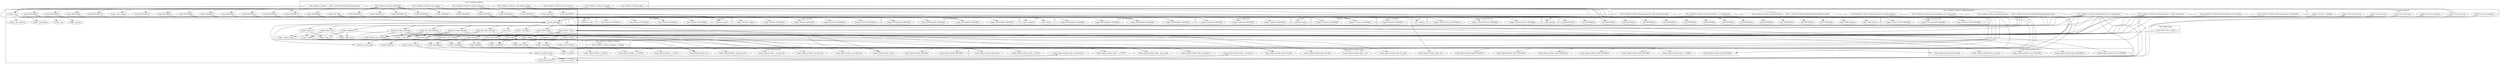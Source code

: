 digraph {
graph [overlap=false]
subgraph cluster_Text_Tradition_Collation {
	label="Text::Tradition::Collation";
	"Text::Tradition::Collation::add_reading";
	"Text::Tradition::Collation::BEGIN@6";
	"Text::Tradition::Collation::paths";
	"Text::Tradition::Collation::path_witnesses";
	"Text::Tradition::Collation::reading_witnesses";
	"Text::Tradition::Collation::add_path";
	"Text::Tradition::Collation::__ANON__[lib/Text/Tradition/Collation.pm:20]";
	"Text::Tradition::Collation::_find_linked_reading";
}
subgraph cluster_Graph_AdjacencyMap_Heavy {
	label="Graph::AdjacencyMap::Heavy";
	"Graph::AdjacencyMap::Heavy::set_path";
	"Graph::AdjacencyMap::Heavy::paths";
	"Graph::AdjacencyMap::Heavy::BEGIN@7";
	"Graph::AdjacencyMap::Heavy::BEGIN@13";
	"Graph::AdjacencyMap::Heavy::BEGIN@12";
}
subgraph cluster_utf8 {
	label="utf8";
	"utf8::upgrade";
}
subgraph cluster_Text_Tradition_Collation_RelationshipStore {
	label="Text::Tradition::Collation::RelationshipStore";
	"Text::Tradition::Collation::RelationshipStore::test_equivalence";
	"Text::Tradition::Collation::RelationshipStore::related_readings";
	"Text::Tradition::Collation::RelationshipStore::_make_equivalence";
	"Text::Tradition::Collation::RelationshipStore::relationships";
	"Text::Tradition::Collation::RelationshipStore::__ANON__[lib/Text/Tradition/Collation/RelationshipStore.pm:80]";
	"Text::Tradition::Collation::RelationshipStore::get_relationship";
	"Text::Tradition::Collation::RelationshipStore::add_equivalence_edge";
	"Text::Tradition::Collation::RelationshipStore::__ANON__[lib/Text/Tradition/Collation/RelationshipStore.pm:99]";
	"Text::Tradition::Collation::RelationshipStore::_set_relationship";
	"Text::Tradition::Collation::RelationshipStore::add_reading";
}
subgraph cluster_Graph_SPTHeapElem {
	label="Graph::SPTHeapElem";
	"Graph::SPTHeapElem::BEGIN@3";
	"Graph::SPTHeapElem::BEGIN@5";
	"Graph::SPTHeapElem::BEGIN@7";
	"Graph::SPTHeapElem::BEGIN@4";
}
subgraph cluster_Class_MOP_Class_ {
	label="Class::MOP::Class:";
	"Class::MOP::Class:::around";
}
subgraph cluster_XSLoader {
	label="XSLoader";
	"XSLoader::load";
}
subgraph cluster_Data_Dumper {
	label="Data::Dumper";
	"Data::Dumper::BEGIN@22";
	"Data::Dumper::BEGIN@16";
	"Data::Dumper::BEGIN@683";
	"Data::Dumper::BEGIN@20";
}
subgraph cluster_Graph_Traversal_DFS {
	label="Graph::Traversal::DFS";
	"Graph::Traversal::DFS::BEGIN@6";
	"Graph::Traversal::DFS::BEGIN@5";
	"Graph::Traversal::DFS::BEGIN@3";
}
subgraph cluster_Heap071_Fibonacci {
	label="Heap071::Fibonacci";
	"Heap071::Fibonacci::BEGIN@3";
	"Heap071::Fibonacci::BEGIN@4";
}
subgraph cluster_Graph_AdjacencyMap {
	label="Graph::AdjacencyMap";
	"Graph::AdjacencyMap::_get_path_attrs";
	"Graph::AdjacencyMap::_get_path_attr";
	"Graph::AdjacencyMap::_is_UNORD";
	"Graph::AdjacencyMap::BEGIN@3";
	"Graph::AdjacencyMap::_has_path_attr";
	"Graph::AdjacencyMap::_is_COUNT";
	"Graph::AdjacencyMap::_del_id";
	"Graph::AdjacencyMap::_set_path_attr";
	"Graph::AdjacencyMap::_is_MULTI";
	"Graph::AdjacencyMap::BEGIN@6";
	"Graph::AdjacencyMap::_ids";
}
subgraph cluster_Graph_Attribute {
	label="Graph::Attribute";
	"Graph::Attribute::BEGIN@24";
	"Graph::Attribute::import";
	"Graph::Attribute::BEGIN@14";
	"Graph::Attribute::BEGIN@49";
	"Graph::Attribute::BEGIN@3";
}
subgraph cluster_Graph_TransitiveClosure {
	label="Graph::TransitiveClosure";
	"Graph::TransitiveClosure::BEGIN@3";
	"Graph::TransitiveClosure::BEGIN@9";
	"Graph::TransitiveClosure::BEGIN@10";
}
subgraph cluster_Exporter {
	label="Exporter";
	"Exporter::import";
}
subgraph cluster_Safe {
	label="Safe";
	"Safe::BEGIN@29";
	"Safe::BEGIN@28";
	"Safe::CORE:match";
	"Safe::CORE:regcomp";
	"Safe::CORE:pack";
	"Safe::BEGIN@36";
	"Safe::BEGIN@344";
	"Safe::BEGIN@46";
	"Safe::BEGIN@30";
	"Safe::BEGIN@3";
	"Safe::BEGIN@4";
	"Safe::BEGIN@34";
	"Safe::BEGIN@337";
	"Safe::BEGIN@191";
	"Safe::BEGIN@35";
	"Safe::BEGIN@285";
}
subgraph cluster_Text_Tradition_Collation_Reading {
	label="Text::Tradition::Collation::Reading";
	"Text::Tradition::Collation::Reading::_stringify";
}
subgraph cluster_Graph {
	label="Graph";
	"Graph::add_vertex";
	"Graph::_opt_get";
	"Graph::_edges";
	"Graph::BEGIN@28";
	"Graph::get_edge_attribute";
	"Graph::_edges_id_path";
	"Graph::BEGIN@86";
	"Graph::stringify";
	"Graph::edges05";
	"Graph::_add_edge";
	"Graph::set_edge_attribute";
	"Graph::has_edge";
	"Graph::BEGIN@35";
	"Graph::BEGIN@2155";
	"Graph::BEGIN@178";
	"Graph::_edges_at";
	"Graph::_next_random";
	"Graph::_vertex_ids";
	"Graph::is_isolated_vertex";
	"Graph::BEGIN@34";
	"Graph::vertices05";
	"Graph::BEGIN@36";
	"Graph::edges";
	"Graph::expect_non_multiedged";
	"Graph::BEGIN@116";
	"Graph::add_edges";
	"Graph::neighbours";
	"Graph::BEGIN@39";
	"Graph::predecessors";
	"Graph::has_a_cycle";
	"Graph::multivertexed";
	"Graph::multiedged";
	"Graph::isolated_vertices";
	"Graph::BEGIN@38";
	"Graph::BEGIN@31";
	"Graph::BEGIN@30";
	"Graph::add_edge";
	"Graph::BEGIN@55";
	"Graph::new";
	"Graph::BEGIN@15";
	"Graph::get_edge_attributes";
	"Graph::BEGIN@32";
	"Graph::BEGIN@40";
	"Graph::is_compat02";
	"Graph::edges_from";
	"Graph::expect_non_unionfind";
	"Graph::countvertexed";
	"Graph::has_edge_attribute";
	"Graph::BEGIN@42";
	"Graph::_opt_unknown";
	"Graph::eq";
	"Graph::edges_to";
	"Graph::BEGIN@33";
	"Graph::vertices";
	"Graph::successors";
	"Graph::countedged";
	"Graph::BEGIN@3";
	"Graph::omniedged";
	"Graph::BEGIN@13";
	"Graph::delete_vertex";
	"Graph::directed";
	"Graph::_edges_from";
	"Graph::_get_options";
	"Graph::BEGIN@29";
	"Graph::BEGIN@1733";
	"Graph::_opt";
	"Graph::CORE:sort";
	"Graph::BEGIN@5";
	"Graph::has_union_find";
	"Graph::_edges_to";
	"Graph::delete_edge";
}
subgraph cluster_Graph_Traversal {
	label="Graph::Traversal";
	"Graph::Traversal::next";
	"Graph::Traversal::configure";
	"Graph::Traversal::postorder";
	"Graph::Traversal::get_state";
	"Graph::Traversal::new";
	"Graph::Traversal::_callbacks";
	"Graph::Traversal::reset";
}
subgraph cluster_overload {
	label="overload";
	"overload::import";
}
subgraph cluster_vars {
	label="vars";
	"vars::import";
}
subgraph cluster_Graph_MSTHeapElem {
	label="Graph::MSTHeapElem";
	"Graph::MSTHeapElem::BEGIN@4";
	"Graph::MSTHeapElem::BEGIN@5";
	"Graph::MSTHeapElem::BEGIN@3";
	"Graph::MSTHeapElem::BEGIN@7";
}
subgraph cluster_strict {
	label="strict";
	"strict::unimport";
	"strict::import";
}
subgraph cluster_Graph_UnionFind {
	label="Graph::UnionFind";
	"Graph::UnionFind::BEGIN@3";
}
subgraph cluster_Graph_AdjacencyMap_Light {
	label="Graph::AdjacencyMap::Light";
	"Graph::AdjacencyMap::Light::_get_id_path";
	"Graph::AdjacencyMap::Light::_is_HYPER";
	"Graph::AdjacencyMap::Light::_get_path_id";
	"Graph::AdjacencyMap::Light::__attr";
	"Graph::AdjacencyMap::Light::BEGIN@14";
	"Graph::AdjacencyMap::Light::BEGIN@7";
	"Graph::AdjacencyMap::Light::set_path";
	"Graph::AdjacencyMap::Light::has_path";
	"Graph::AdjacencyMap::Light::_is_COUNT";
	"Graph::AdjacencyMap::Light::BEGIN@15";
	"Graph::AdjacencyMap::Light::_is_MULTI";
	"Graph::AdjacencyMap::Light::BEGIN@10";
	"Graph::AdjacencyMap::Light::_predecessors";
	"Graph::AdjacencyMap::Light::BEGIN@12";
	"Graph::AdjacencyMap::Light::_new";
	"Graph::AdjacencyMap::Light::del_path";
	"Graph::AdjacencyMap::Light::_successors";
	"Graph::AdjacencyMap::Light::BEGIN@9";
	"Graph::AdjacencyMap::Light::paths";
}
subgraph cluster_Graph_Undirected {
	label="Graph::Undirected";
	"Graph::Undirected::BEGIN@3";
	"Graph::Undirected::BEGIN@5";
	"Graph::Undirected::BEGIN@4";
}
"Graph::BEGIN@28" -> "Graph::AdjacencyMap::Heavy::BEGIN@7";
"Graph::BEGIN@42" -> "Safe::BEGIN@30";
"Graph::edges" -> "Graph::edges05";
"Graph::stringify" -> "Graph::edges05";
"Graph::BEGIN@42" -> "Safe::BEGIN@3";
"Text::Tradition::Collation::BEGIN@6" -> "Graph::BEGIN@38";
"Text::Tradition::Collation::RelationshipStore::test_equivalence" -> "Graph::delete_vertex";
"Text::Tradition::Collation::RelationshipStore::_make_equivalence" -> "Graph::delete_vertex";
"Graph::edges_from" -> "Graph::_edges_from";
"Graph::neighbours" -> "Graph::_edges_from";
"Text::Tradition::Collation::BEGIN@6" -> "Graph::BEGIN@5";
"Graph::BEGIN@33" -> "Graph::Traversal::DFS::BEGIN@5";
"Graph::Traversal::next" -> "Graph::_next_random";
"Graph::countedged" -> "Graph::AdjacencyMap::_is_COUNT";
"Graph::BEGIN@116" -> "overload::import";
"Text::Tradition::Collation::BEGIN@6" -> "Graph::BEGIN@31";
"Text::Tradition::Collation::BEGIN@6" -> "Graph::BEGIN@32";
"Graph::delete_edge" -> "Graph::expect_non_unionfind";
"Graph::delete_vertex" -> "Graph::expect_non_unionfind";
"Graph::BEGIN@42" -> "Safe::BEGIN@35";
"Graph::BEGIN@42" -> "Safe::CORE:pack";
"Graph::delete_vertex" -> "Graph::AdjacencyMap::Light::has_path";
"Text::Tradition::Collation::BEGIN@6" -> "Graph::BEGIN@28";
"Graph::vertices05" -> "Graph::AdjacencyMap::Light::_is_HYPER";
"Text::Tradition::Collation::BEGIN@6" -> "Graph::BEGIN@34";
"Graph::BEGIN@42" -> "Safe::BEGIN@285";
"Text::Tradition::Collation::RelationshipStore::get_relationship" -> "Graph::has_edge_attribute";
"Text::Tradition::Collation::_find_linked_reading" -> "Graph::has_edge_attribute";
"Graph::BEGIN@29" -> "Graph::AdjacencyMap::Light::BEGIN@12";
"Graph::has_edge" -> "Graph::CORE:sort";
"Graph::stringify" -> "Graph::CORE:sort";
"Graph::has_a_cycle" -> "Graph::Traversal::new";
"Graph::BEGIN@13" -> "Graph::AdjacencyMap::BEGIN@6";
"Text::Tradition::Collation::BEGIN@6" -> "Graph::BEGIN@178";
"Graph::_edges_id_path" -> "Graph::AdjacencyMap::Light::_get_id_path";
"Graph::edges05" -> "Graph::AdjacencyMap::Light::_get_id_path";
"Graph::neighbours" -> "Graph::AdjacencyMap::Light::_get_id_path";
"Graph::set_edge_attribute" -> "Graph::AdjacencyMap::_set_path_attr";
"Graph::stringify" -> "Graph::isolated_vertices";
"Text::Tradition::Collation::reading_witnesses" -> "Graph::get_edge_attributes";
"Text::Tradition::Collation::path_witnesses" -> "Graph::get_edge_attributes";
"Graph::BEGIN@86" -> "Graph::Attribute::BEGIN@14";
"Graph::Traversal::reset" -> "Graph::directed";
"Graph::BEGIN@28" -> "Graph::AdjacencyMap::Heavy::BEGIN@12";
"Text::Tradition::Collation::BEGIN@6" -> "Graph::BEGIN@1733";
"Graph::BEGIN@42" -> "Safe::BEGIN@191";
"Graph::_edges" -> "Graph::AdjacencyMap::Light::_get_path_id";
"Graph::_edges_at" -> "Graph::AdjacencyMap::Light::_get_path_id";
"Graph::delete_edge" -> "Graph::AdjacencyMap::Light::_get_path_id";
"Graph::add_vertex" -> "Graph::AdjacencyMap::Light::set_path";
"Graph::add_edge" -> "Graph::AdjacencyMap::Light::set_path";
"Graph::BEGIN@32" -> "Graph::TransitiveClosure::BEGIN@9";
"Graph::BEGIN@34" -> "Graph::MSTHeapElem::BEGIN@5";
"Graph::BEGIN@31" -> "Graph::UnionFind::BEGIN@3";
"Graph::add_vertex" -> "Graph::multivertexed";
"Graph::vertices" -> "Graph::multivertexed";
"Graph::BEGIN@36" -> "Graph::Undirected::BEGIN@4";
"Graph::vertices" -> "Graph::countvertexed";
"Graph::BEGIN@33" -> "Graph::Traversal::DFS::BEGIN@3";
"Graph::_edges" -> "Graph::omniedged";
"Graph::has_a_cycle" -> "Graph::omniedged";
"Graph::stringify" -> "Graph::omniedged";
"Graph::multiedged" -> "Graph::AdjacencyMap::Light::_is_MULTI";
"Graph::multivertexed" -> "Graph::AdjacencyMap::Light::_is_MULTI";
"Graph::get_edge_attribute" -> "Graph::_vertex_ids";
"Graph::get_edge_attributes" -> "Graph::_vertex_ids";
"Graph::set_edge_attribute" -> "Graph::_vertex_ids";
"Graph::delete_edge" -> "Graph::_vertex_ids";
"Graph::has_edge_attribute" -> "Graph::_vertex_ids";
"Graph::BEGIN@42" -> "Safe::BEGIN@28";
"Text::Tradition::Collation::BEGIN@6" -> "Graph::BEGIN@40";
"Graph::BEGIN@32" -> "Graph::TransitiveClosure::BEGIN@10";
"Graph::BEGIN@29" -> "Graph::AdjacencyMap::Light::BEGIN@15";
"Graph::BEGIN@3" -> "strict::import";
"Text::Tradition::Collation::add_path" -> "Graph::set_edge_attribute";
"Text::Tradition::Collation::RelationshipStore::_set_relationship" -> "Graph::set_edge_attribute";
"Text::Tradition::Collation::BEGIN@6" -> "Graph::BEGIN@36";
"Graph::BEGIN@42" -> "utf8::upgrade";
"Graph::has_edge_attribute" -> "Graph::AdjacencyMap::_has_path_attr";
"Text::Tradition::Collation::BEGIN@6" -> "Graph::BEGIN@30";
"Graph::BEGIN@28" -> "XSLoader::load";
"Graph::BEGIN@35" -> "Graph::SPTHeapElem::BEGIN@4";
"Graph::BEGIN@34" -> "Graph::MSTHeapElem::BEGIN@7";
"Graph::BEGIN@34" -> "Graph::MSTHeapElem::BEGIN@3";
"Graph::BEGIN@29" -> "Graph::AdjacencyMap::Light::BEGIN@9";
"Graph::add_edge" -> "Graph::AdjacencyMap::Heavy::set_path";
"Text::Tradition::Collation::BEGIN@6" -> "Graph::BEGIN@3";
"Graph::BEGIN@32" -> "Graph::TransitiveClosure::BEGIN@3";
"Graph::BEGIN@86" -> "Graph::Attribute::BEGIN@24";
"Graph::BEGIN@38" -> "Heap071::Fibonacci::BEGIN@4";
"Text::Tradition::Collation::RelationshipStore::test_equivalence" -> "Graph::stringify";
"Graph::eq" -> "Graph::stringify";
"Graph::BEGIN@38" -> "Exporter::import";
"Graph::BEGIN@29" -> "Exporter::import";
"Graph::BEGIN@28" -> "Exporter::import";
"Graph::BEGIN@34" -> "Exporter::import";
"Graph::BEGIN@39" -> "Exporter::import";
"Graph::BEGIN@35" -> "Exporter::import";
"Graph::BEGIN@40" -> "Exporter::import";
"Graph::BEGIN@30" -> "Exporter::import";
"Graph::BEGIN@13" -> "Exporter::import";
"Graph::BEGIN@28" -> "Data::Dumper::BEGIN@16";
"Graph::BEGIN@42" -> "Safe::BEGIN@36";
"Text::Tradition::Collation::BEGIN@6" -> "Graph::BEGIN@33";
"Graph::Traversal::reset" -> "Graph::vertices";
"Graph::BEGIN@28" -> "Data::Dumper::BEGIN@22";
"Graph::BEGIN@178" -> "strict::unimport";
"Graph::BEGIN@13" -> "Graph::AdjacencyMap::BEGIN@3";
"Graph::BEGIN@42" -> "Safe::BEGIN@4";
"Graph::BEGIN@28" -> "Data::Dumper::BEGIN@20";
"Graph::BEGIN@15" -> "vars::import";
"Graph::BEGIN@1733" -> "vars::import";
"Graph::get_edge_attributes" -> "Graph::is_compat02";
"Graph::edges" -> "Graph::is_compat02";
"Graph::vertices" -> "Graph::is_compat02";
"Graph::BEGIN@35" -> "Graph::SPTHeapElem::BEGIN@5";
"Graph::_edges" -> "Text::Tradition::Collation::Reading::_stringify";
"Graph::BEGIN@42" -> "Safe::CORE:regcomp";
"Text::Tradition::Collation::BEGIN@6" -> "Graph::BEGIN@29";
"Graph::predecessors" -> "Graph::AdjacencyMap::Light::_predecessors";
"Graph::BEGIN@42" -> "Safe::BEGIN@337";
"Graph::multiedged" -> "Graph::AdjacencyMap::_is_MULTI";
"Graph::edges_to" -> "Graph::_edges_to";
"Graph::neighbours" -> "Graph::_edges_to";
"Graph::new" -> "Graph::_opt_get";
"Graph::directed" -> "Graph::AdjacencyMap::_is_UNORD";
"Graph::omniedged" -> "Graph::AdjacencyMap::_is_UNORD";
"Text::Tradition::Collation::RelationshipStore::get_relationship" -> "Graph::get_edge_attribute";
"Graph::BEGIN@35" -> "Graph::SPTHeapElem::BEGIN@7";
"Graph::BEGIN@36" -> "Graph::Undirected::BEGIN@5";
"Graph::BEGIN@86" -> "Graph::Attribute::BEGIN@3";
"Graph::get_edge_attribute" -> "Graph::AdjacencyMap::_get_path_attr";
"Text::Tradition::Collation::BEGIN@6" -> "Graph::BEGIN@39";
"Text::Tradition::Collation::RelationshipStore::test_equivalence" -> "Graph::has_a_cycle";
"Graph::Traversal::next" -> "Graph::add_edge";
"Text::Tradition::Collation::RelationshipStore::test_equivalence" -> "Graph::add_edge";
"Text::Tradition::Collation::add_path" -> "Graph::add_edge";
"Text::Tradition::Collation::RelationshipStore::_make_equivalence" -> "Graph::add_edge";
"Text::Tradition::Collation::RelationshipStore::add_equivalence_edge" -> "Graph::add_edge";
"Graph::add_edges" -> "Graph::add_edge";
"Text::Tradition::Collation::RelationshipStore::_set_relationship" -> "Graph::add_edge";
"Graph::has_a_cycle" -> "Graph::Traversal::get_state";
"Graph::BEGIN@33" -> "Graph::Traversal::DFS::BEGIN@6";
"Graph::BEGIN@28" -> "Graph::AdjacencyMap::Heavy::BEGIN@13";
"Graph::Traversal::configure" -> "Graph::countedged";
"Graph::edges" -> "Graph::countedged";
"Graph::BEGIN@86" -> "Graph::Attribute::import";
"Graph::edges_from" -> "Graph::_edges_id_path";
"Graph::edges_to" -> "Graph::_edges_id_path";
"Text::Tradition::Collation::BEGIN@6" -> "Graph::BEGIN@2155";
"Text::Tradition::Collation::BEGIN@6" -> "Graph::BEGIN@35";
"Graph::AdjacencyMap::Light::__attr" -> "Graph::add_edges";
"Text::Tradition::Collation::BEGIN@6" -> "Graph::BEGIN@55";
"Text::Tradition::Collation::RelationshipStore::__ANON__[lib/Text/Tradition/Collation/RelationshipStore.pm:99]" -> "Graph::new";
"Text::Tradition::Collation::__ANON__[lib/Text/Tradition/Collation.pm:20]" -> "Graph::new";
"Graph::Traversal::reset" -> "Graph::new";
"Text::Tradition::Collation::RelationshipStore::__ANON__[lib/Text/Tradition/Collation/RelationshipStore.pm:80]" -> "Graph::new";
"Text::Tradition::Collation::BEGIN@6" -> "Graph::BEGIN@42";
"Graph::delete_edge" -> "Graph::AdjacencyMap::_del_id";
"Graph::delete_vertex" -> "Graph::AdjacencyMap::_del_id";
"Text::Tradition::Collation::RelationshipStore::test_equivalence" -> "Graph::eq";
"Graph::add_vertex" -> "Graph::has_union_find";
"Graph::add_edge" -> "Graph::has_union_find";
"Graph::expect_non_unionfind" -> "Graph::has_union_find";
"Text::Tradition::Collation::RelationshipStore::test_equivalence" -> "Graph::add_vertex";
"Class::MOP::Class:::around" -> "Graph::add_vertex";
"Text::Tradition::Collation::add_reading" -> "Graph::add_vertex";
"Graph::_add_edge" -> "Graph::add_vertex";
"Text::Tradition::Collation::RelationshipStore::add_reading" -> "Graph::add_vertex";
"Graph::BEGIN@29" -> "Graph::AdjacencyMap::Light::BEGIN@7";
"Graph::countedged" -> "Graph::AdjacencyMap::Light::_is_COUNT";
"Graph::countvertexed" -> "Graph::AdjacencyMap::Light::_is_COUNT";
"Graph::delete_vertex" -> "Graph::_edges_at";
"Graph::vertices05" -> "Graph::AdjacencyMap::Light::paths";
"Graph::edges05" -> "Graph::AdjacencyMap::Light::paths";
"Text::Tradition::Collation::RelationshipStore::related_readings" -> "Graph::neighbours";
"Graph::BEGIN@28" -> "Data::Dumper::BEGIN@683";
"Graph::edges05" -> "Graph::AdjacencyMap::Heavy::paths";
"Graph::BEGIN@29" -> "Graph::AdjacencyMap::Light::BEGIN@10";
"Graph::BEGIN@29" -> "Graph::AdjacencyMap::Light::BEGIN@14";
"Graph::new" -> "Graph::_opt";
"Graph::BEGIN@42" -> "Safe::BEGIN@34";
"Text::Tradition::Collation::RelationshipStore::test_equivalence" -> "Graph::delete_edge";
"Text::Tradition::Collation::BEGIN@6" -> "Graph::BEGIN@86";
"Graph::set_edge_attribute" -> "Graph::has_edge";
"Graph::get_edge_attribute" -> "Graph::has_edge";
"Graph::get_edge_attributes" -> "Graph::has_edge";
"Text::Tradition::Collation::RelationshipStore::test_equivalence" -> "Graph::has_edge";
"Text::Tradition::Collation::add_path" -> "Graph::has_edge";
"Graph::has_edge_attribute" -> "Graph::has_edge";
"Graph::Traversal::_callbacks" -> "Graph::has_edge";
"Graph::get_edge_attributes" -> "Graph::AdjacencyMap::_get_path_attrs";
"Graph::isolated_vertices" -> "Graph::is_isolated_vertex";
"Text::Tradition::Collation::BEGIN@6" -> "Graph::BEGIN@116";
"Graph::BEGIN@36" -> "Graph::Undirected::BEGIN@3";
"Graph::add_edge" -> "Graph::multiedged";
"Graph::Traversal::configure" -> "Graph::multiedged";
"Graph::expect_non_multiedged" -> "Graph::multiedged";
"Graph::edges" -> "Graph::multiedged";
"Text::Tradition::Collation::BEGIN@6" -> "Graph::BEGIN@15";
"Text::Tradition::Collation::reading_witnesses" -> "Graph::edges_to";
"Graph::new" -> "Graph::_get_options";
"Graph::new" -> "Graph::AdjacencyMap::Light::_new";
"Graph::successors" -> "Graph::AdjacencyMap::Light::_successors";
"Graph::_edges" -> "Graph::AdjacencyMap::_ids";
"Graph::_edges_at" -> "Graph::AdjacencyMap::_ids";
"Graph::BEGIN@86" -> "Graph::Attribute::BEGIN@49";
"Graph::BEGIN@42" -> "Safe::BEGIN@29";
"Graph::isolated_vertices" -> "Graph::vertices05";
"Graph::vertices" -> "Graph::vertices05";
"Graph::set_edge_attribute" -> "Graph::expect_non_multiedged";
"Graph::get_edge_attributes" -> "Graph::expect_non_multiedged";
"Graph::get_edge_attribute" -> "Graph::expect_non_multiedged";
"Graph::has_edge_attribute" -> "Graph::expect_non_multiedged";
"Graph::BEGIN@35" -> "Graph::SPTHeapElem::BEGIN@3";
"Graph::new" -> "Graph::_opt_unknown";
"Graph::Traversal::next" -> "Graph::successors";
"Text::Tradition::Collation::RelationshipStore::test_equivalence" -> "Graph::successors";
"Text::Tradition::Collation::RelationshipStore::_make_equivalence" -> "Graph::successors";
"Graph::is_isolated_vertex" -> "Graph::successors";
"Text::Tradition::Collation::BEGIN@6" -> "Graph::BEGIN@13";
"Graph::BEGIN@42" -> "Safe::CORE:match";
"Graph::BEGIN@34" -> "Graph::MSTHeapElem::BEGIN@4";
"Graph::edges_from" -> "Graph::_edges";
"Graph::edges_to" -> "Graph::_edges";
"Graph::neighbours" -> "Graph::_edges";
"Graph::add_edge" -> "Graph::_add_edge";
"Graph::delete_vertex" -> "Graph::AdjacencyMap::Light::del_path";
"Graph::BEGIN@38" -> "Heap071::Fibonacci::BEGIN@3";
"Graph::AdjacencyMap::Light::__attr" -> "Graph::edges";
"Text::Tradition::Collation::RelationshipStore::relationships" -> "Graph::edges";
"Text::Tradition::Collation::paths" -> "Graph::edges";
"Graph::BEGIN@42" -> "Safe::BEGIN@344";
"Text::Tradition::Collation::RelationshipStore::test_equivalence" -> "Graph::predecessors";
"Text::Tradition::Collation::RelationshipStore::_make_equivalence" -> "Graph::predecessors";
"Graph::is_isolated_vertex" -> "Graph::predecessors";
"Graph::BEGIN@42" -> "Safe::BEGIN@46";
"Graph::has_a_cycle" -> "Graph::Traversal::postorder";
"Text::Tradition::Collation::_find_linked_reading" -> "Graph::edges_from";
}
